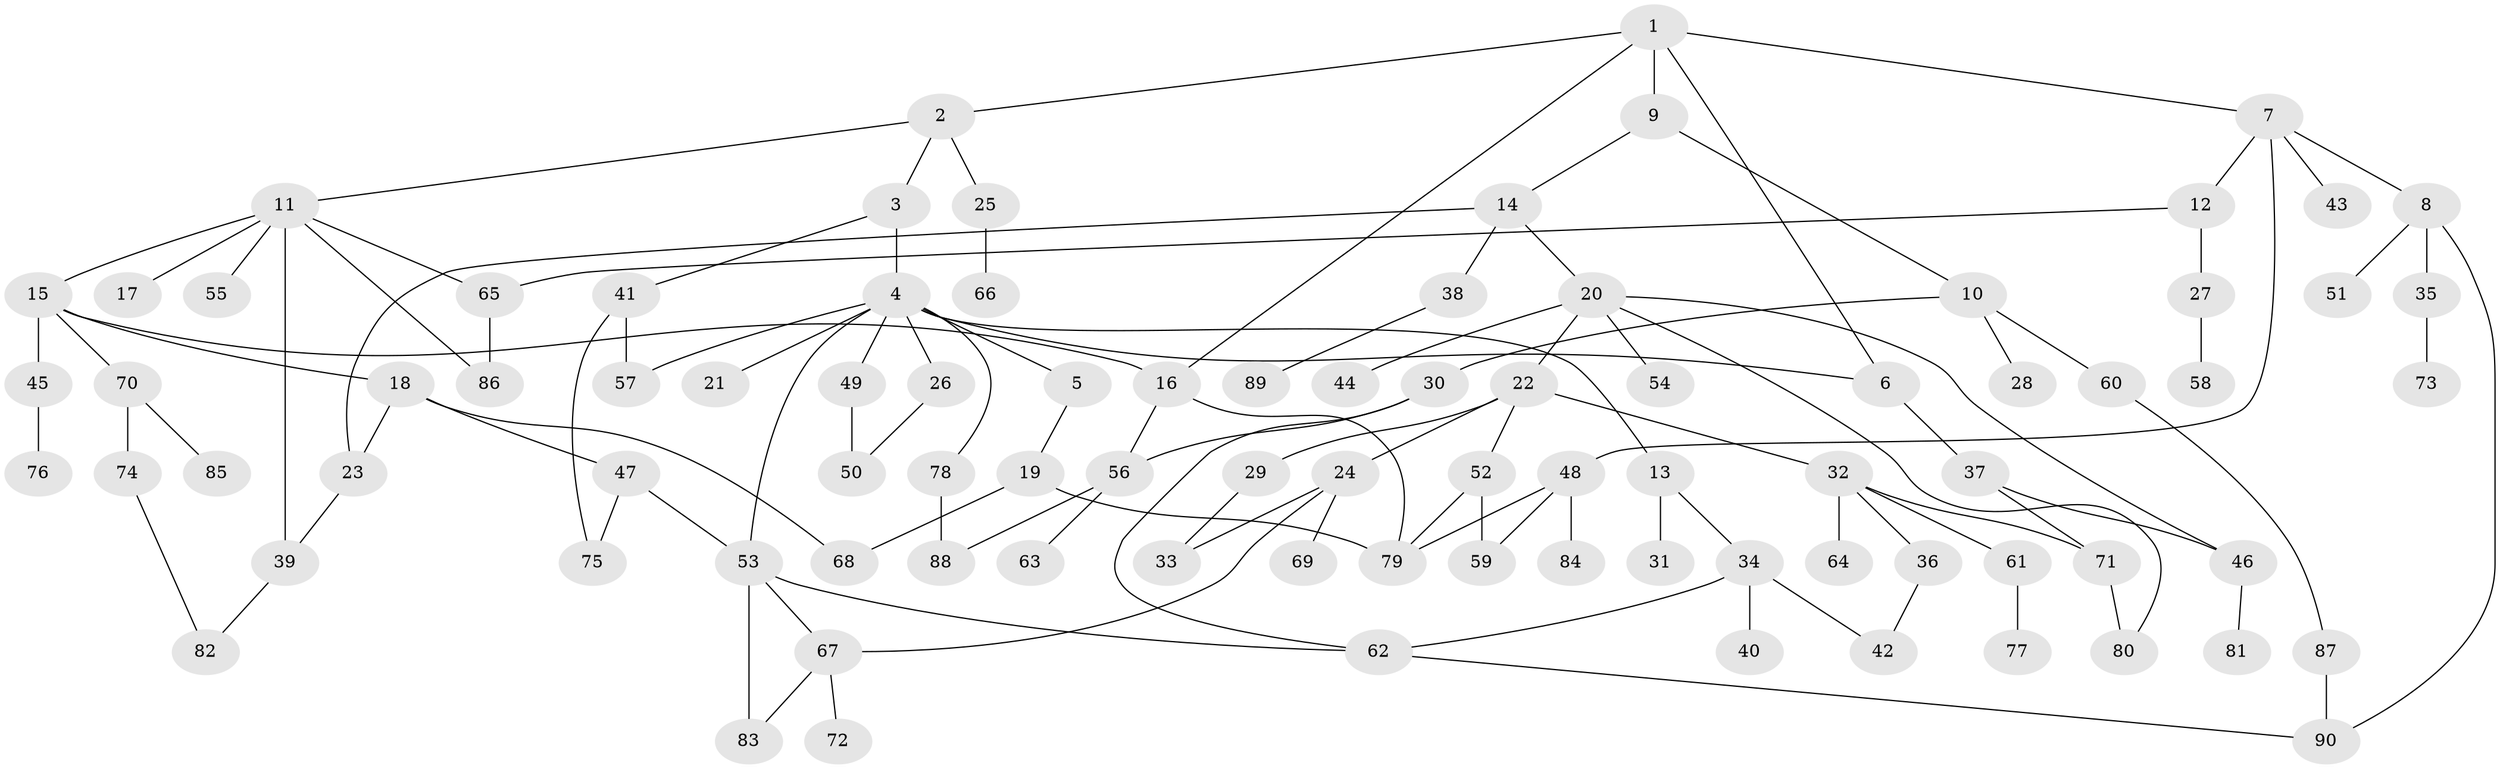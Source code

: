 // coarse degree distribution, {8: 0.03571428571428571, 3: 0.25, 7: 0.10714285714285714, 2: 0.14285714285714285, 4: 0.07142857142857142, 6: 0.10714285714285714, 1: 0.2857142857142857}
// Generated by graph-tools (version 1.1) at 2025/48/03/04/25 22:48:45]
// undirected, 90 vertices, 118 edges
graph export_dot {
  node [color=gray90,style=filled];
  1;
  2;
  3;
  4;
  5;
  6;
  7;
  8;
  9;
  10;
  11;
  12;
  13;
  14;
  15;
  16;
  17;
  18;
  19;
  20;
  21;
  22;
  23;
  24;
  25;
  26;
  27;
  28;
  29;
  30;
  31;
  32;
  33;
  34;
  35;
  36;
  37;
  38;
  39;
  40;
  41;
  42;
  43;
  44;
  45;
  46;
  47;
  48;
  49;
  50;
  51;
  52;
  53;
  54;
  55;
  56;
  57;
  58;
  59;
  60;
  61;
  62;
  63;
  64;
  65;
  66;
  67;
  68;
  69;
  70;
  71;
  72;
  73;
  74;
  75;
  76;
  77;
  78;
  79;
  80;
  81;
  82;
  83;
  84;
  85;
  86;
  87;
  88;
  89;
  90;
  1 -- 2;
  1 -- 7;
  1 -- 9;
  1 -- 6;
  1 -- 16;
  2 -- 3;
  2 -- 11;
  2 -- 25;
  3 -- 4;
  3 -- 41;
  4 -- 5;
  4 -- 6;
  4 -- 13;
  4 -- 21;
  4 -- 26;
  4 -- 49;
  4 -- 57;
  4 -- 78;
  4 -- 53;
  5 -- 19;
  6 -- 37;
  7 -- 8;
  7 -- 12;
  7 -- 43;
  7 -- 48;
  8 -- 35;
  8 -- 51;
  8 -- 90;
  9 -- 10;
  9 -- 14;
  10 -- 28;
  10 -- 30;
  10 -- 60;
  11 -- 15;
  11 -- 17;
  11 -- 55;
  11 -- 86;
  11 -- 65;
  11 -- 39;
  12 -- 27;
  12 -- 65;
  13 -- 31;
  13 -- 34;
  14 -- 20;
  14 -- 23;
  14 -- 38;
  15 -- 16;
  15 -- 18;
  15 -- 45;
  15 -- 70;
  16 -- 56;
  16 -- 79;
  18 -- 47;
  18 -- 68;
  18 -- 23;
  19 -- 79;
  19 -- 68;
  20 -- 22;
  20 -- 44;
  20 -- 54;
  20 -- 80;
  20 -- 46;
  22 -- 24;
  22 -- 29;
  22 -- 32;
  22 -- 52;
  23 -- 39;
  24 -- 33;
  24 -- 69;
  24 -- 67;
  25 -- 66;
  26 -- 50;
  27 -- 58;
  29 -- 33;
  30 -- 62;
  30 -- 56;
  32 -- 36;
  32 -- 61;
  32 -- 64;
  32 -- 71;
  34 -- 40;
  34 -- 42;
  34 -- 62;
  35 -- 73;
  36 -- 42;
  37 -- 46;
  37 -- 71;
  38 -- 89;
  39 -- 82;
  41 -- 75;
  41 -- 57;
  45 -- 76;
  46 -- 81;
  47 -- 53;
  47 -- 75;
  48 -- 59;
  48 -- 84;
  48 -- 79;
  49 -- 50;
  52 -- 59;
  52 -- 79;
  53 -- 62;
  53 -- 67;
  53 -- 83;
  56 -- 63;
  56 -- 88;
  60 -- 87;
  61 -- 77;
  62 -- 90;
  65 -- 86;
  67 -- 72;
  67 -- 83;
  70 -- 74;
  70 -- 85;
  71 -- 80;
  74 -- 82;
  78 -- 88;
  87 -- 90;
}
